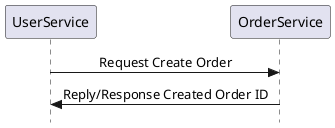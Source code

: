 @startuml Request Reply Communication
skinparam Style strictuml
skinparam SequenceMessageAlignment center
UserService -> OrderService : Request Create Order
UserService <- OrderService : Reply/Response Created Order ID
@enduml